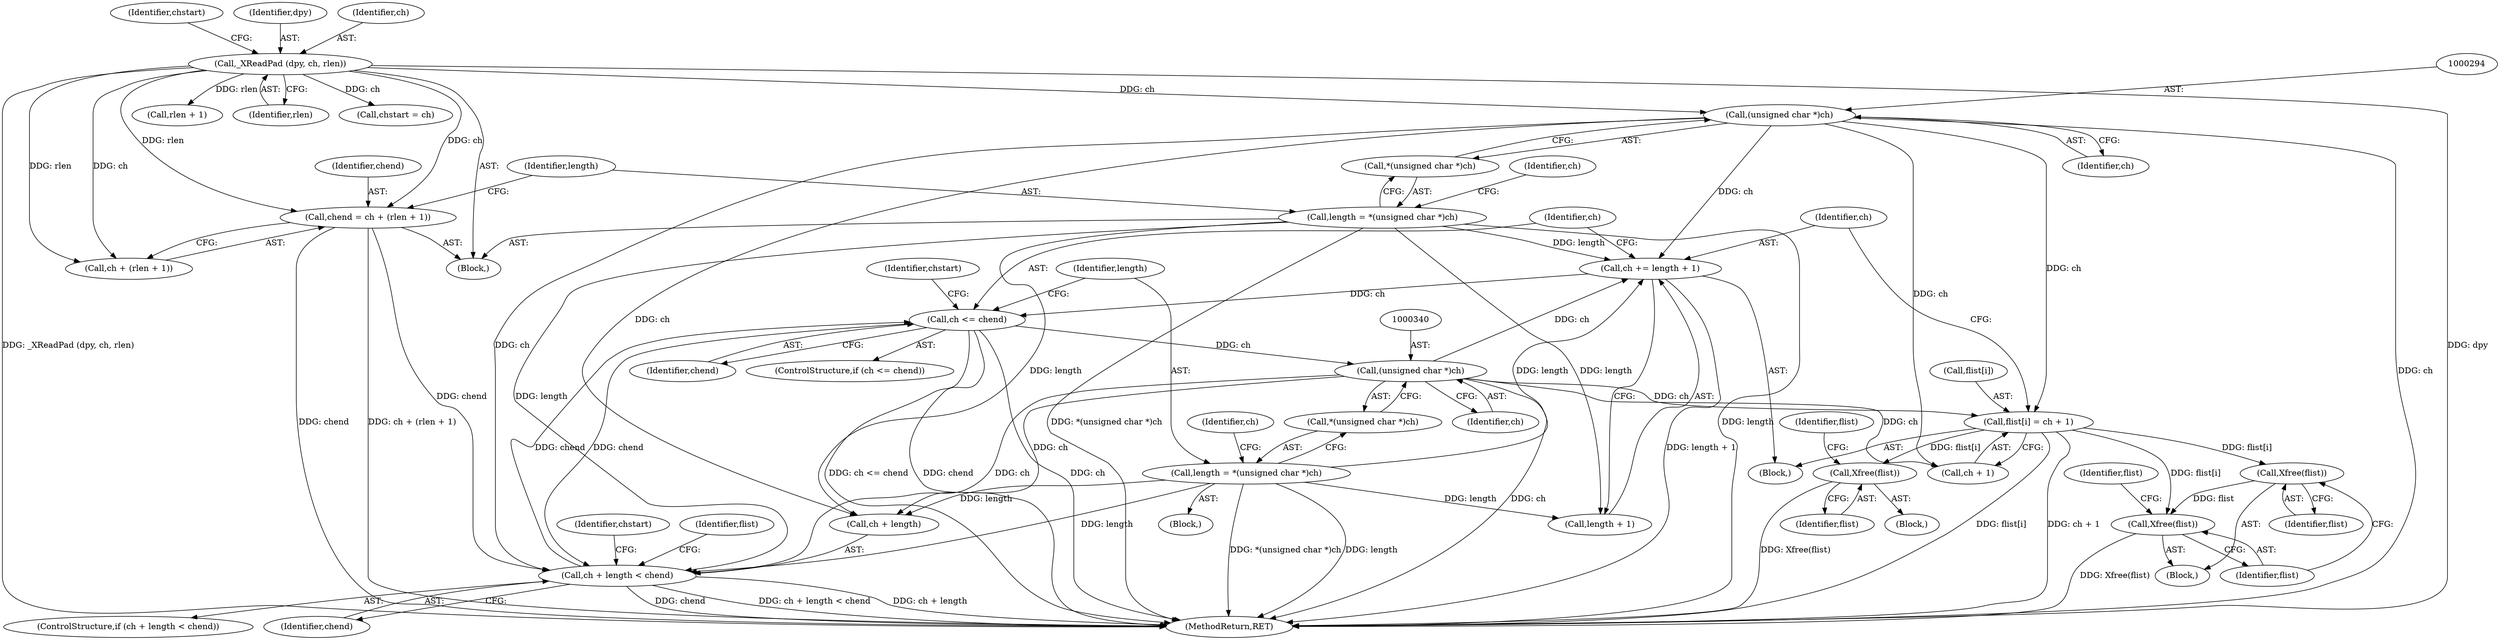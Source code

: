 digraph "1_libx11_b469da1430cdcee06e31c6251b83aede072a1ff0@array" {
"1000319" [label="(Call,flist[i] = ch + 1)"];
"1000293" [label="(Call,(unsigned char *)ch)"];
"1000276" [label="(Call,_XReadPad (dpy, ch, rlen))"];
"1000339" [label="(Call,(unsigned char *)ch)"];
"1000332" [label="(Call,ch <= chend)"];
"1000326" [label="(Call,ch += length + 1)"];
"1000290" [label="(Call,length = *(unsigned char *)ch)"];
"1000336" [label="(Call,length = *(unsigned char *)ch)"];
"1000313" [label="(Call,ch + length < chend)"];
"1000283" [label="(Call,chend = ch + (rlen + 1))"];
"1000352" [label="(Call,Xfree(flist))"];
"1000365" [label="(Call,Xfree(flist))"];
"1000367" [label="(Call,Xfree(flist))"];
"1000344" [label="(Identifier,ch)"];
"1000298" [label="(Identifier,ch)"];
"1000362" [label="(Block,)"];
"1000292" [label="(Call,*(unsigned char *)ch)"];
"1000333" [label="(Identifier,ch)"];
"1000279" [label="(Identifier,rlen)"];
"1000366" [label="(Identifier,flist)"];
"1000338" [label="(Call,*(unsigned char *)ch)"];
"1000355" [label="(Identifier,flist)"];
"1000367" [label="(Call,Xfree(flist))"];
"1000285" [label="(Call,ch + (rlen + 1))"];
"1000312" [label="(ControlStructure,if (ch + length < chend))"];
"1000317" [label="(Identifier,chend)"];
"1000323" [label="(Call,ch + 1)"];
"1000290" [label="(Call,length = *(unsigned char *)ch)"];
"1000283" [label="(Call,chend = ch + (rlen + 1))"];
"1000332" [label="(Call,ch <= chend)"];
"1000368" [label="(Identifier,flist)"];
"1000314" [label="(Call,ch + length)"];
"1000326" [label="(Call,ch += length + 1)"];
"1000376" [label="(MethodReturn,RET)"];
"1000295" [label="(Identifier,ch)"];
"1000281" [label="(Identifier,chstart)"];
"1000365" [label="(Call,Xfree(flist))"];
"1000276" [label="(Call,_XReadPad (dpy, ch, rlen))"];
"1000313" [label="(Call,ch + length < chend)"];
"1000318" [label="(Block,)"];
"1000198" [label="(Block,)"];
"1000287" [label="(Call,rlen + 1)"];
"1000341" [label="(Identifier,ch)"];
"1000320" [label="(Call,flist[i])"];
"1000339" [label="(Call,(unsigned char *)ch)"];
"1000327" [label="(Identifier,ch)"];
"1000293" [label="(Call,(unsigned char *)ch)"];
"1000334" [label="(Identifier,chend)"];
"1000291" [label="(Identifier,length)"];
"1000277" [label="(Identifier,dpy)"];
"1000331" [label="(ControlStructure,if (ch <= chend))"];
"1000328" [label="(Call,length + 1)"];
"1000336" [label="(Call,length = *(unsigned char *)ch)"];
"1000364" [label="(Identifier,chstart)"];
"1000349" [label="(Block,)"];
"1000337" [label="(Identifier,length)"];
"1000353" [label="(Identifier,flist)"];
"1000280" [label="(Call,chstart = ch)"];
"1000352" [label="(Call,Xfree(flist))"];
"1000351" [label="(Identifier,chstart)"];
"1000370" [label="(Identifier,flist)"];
"1000319" [label="(Call,flist[i] = ch + 1)"];
"1000321" [label="(Identifier,flist)"];
"1000284" [label="(Identifier,chend)"];
"1000335" [label="(Block,)"];
"1000278" [label="(Identifier,ch)"];
"1000319" -> "1000318"  [label="AST: "];
"1000319" -> "1000323"  [label="CFG: "];
"1000320" -> "1000319"  [label="AST: "];
"1000323" -> "1000319"  [label="AST: "];
"1000327" -> "1000319"  [label="CFG: "];
"1000319" -> "1000376"  [label="DDG: ch + 1"];
"1000319" -> "1000376"  [label="DDG: flist[i]"];
"1000293" -> "1000319"  [label="DDG: ch"];
"1000339" -> "1000319"  [label="DDG: ch"];
"1000319" -> "1000352"  [label="DDG: flist[i]"];
"1000319" -> "1000365"  [label="DDG: flist[i]"];
"1000319" -> "1000367"  [label="DDG: flist[i]"];
"1000293" -> "1000292"  [label="AST: "];
"1000293" -> "1000295"  [label="CFG: "];
"1000294" -> "1000293"  [label="AST: "];
"1000295" -> "1000293"  [label="AST: "];
"1000292" -> "1000293"  [label="CFG: "];
"1000293" -> "1000376"  [label="DDG: ch"];
"1000276" -> "1000293"  [label="DDG: ch"];
"1000293" -> "1000313"  [label="DDG: ch"];
"1000293" -> "1000314"  [label="DDG: ch"];
"1000293" -> "1000323"  [label="DDG: ch"];
"1000293" -> "1000326"  [label="DDG: ch"];
"1000276" -> "1000198"  [label="AST: "];
"1000276" -> "1000279"  [label="CFG: "];
"1000277" -> "1000276"  [label="AST: "];
"1000278" -> "1000276"  [label="AST: "];
"1000279" -> "1000276"  [label="AST: "];
"1000281" -> "1000276"  [label="CFG: "];
"1000276" -> "1000376"  [label="DDG: _XReadPad (dpy, ch, rlen)"];
"1000276" -> "1000376"  [label="DDG: dpy"];
"1000276" -> "1000280"  [label="DDG: ch"];
"1000276" -> "1000283"  [label="DDG: ch"];
"1000276" -> "1000283"  [label="DDG: rlen"];
"1000276" -> "1000285"  [label="DDG: ch"];
"1000276" -> "1000285"  [label="DDG: rlen"];
"1000276" -> "1000287"  [label="DDG: rlen"];
"1000339" -> "1000338"  [label="AST: "];
"1000339" -> "1000341"  [label="CFG: "];
"1000340" -> "1000339"  [label="AST: "];
"1000341" -> "1000339"  [label="AST: "];
"1000338" -> "1000339"  [label="CFG: "];
"1000339" -> "1000376"  [label="DDG: ch"];
"1000339" -> "1000313"  [label="DDG: ch"];
"1000339" -> "1000314"  [label="DDG: ch"];
"1000339" -> "1000323"  [label="DDG: ch"];
"1000339" -> "1000326"  [label="DDG: ch"];
"1000332" -> "1000339"  [label="DDG: ch"];
"1000332" -> "1000331"  [label="AST: "];
"1000332" -> "1000334"  [label="CFG: "];
"1000333" -> "1000332"  [label="AST: "];
"1000334" -> "1000332"  [label="AST: "];
"1000337" -> "1000332"  [label="CFG: "];
"1000351" -> "1000332"  [label="CFG: "];
"1000332" -> "1000376"  [label="DDG: chend"];
"1000332" -> "1000376"  [label="DDG: ch"];
"1000332" -> "1000376"  [label="DDG: ch <= chend"];
"1000332" -> "1000313"  [label="DDG: chend"];
"1000326" -> "1000332"  [label="DDG: ch"];
"1000313" -> "1000332"  [label="DDG: chend"];
"1000326" -> "1000318"  [label="AST: "];
"1000326" -> "1000328"  [label="CFG: "];
"1000327" -> "1000326"  [label="AST: "];
"1000328" -> "1000326"  [label="AST: "];
"1000333" -> "1000326"  [label="CFG: "];
"1000326" -> "1000376"  [label="DDG: length + 1"];
"1000290" -> "1000326"  [label="DDG: length"];
"1000336" -> "1000326"  [label="DDG: length"];
"1000290" -> "1000198"  [label="AST: "];
"1000290" -> "1000292"  [label="CFG: "];
"1000291" -> "1000290"  [label="AST: "];
"1000292" -> "1000290"  [label="AST: "];
"1000298" -> "1000290"  [label="CFG: "];
"1000290" -> "1000376"  [label="DDG: length"];
"1000290" -> "1000376"  [label="DDG: *(unsigned char *)ch"];
"1000290" -> "1000313"  [label="DDG: length"];
"1000290" -> "1000314"  [label="DDG: length"];
"1000290" -> "1000328"  [label="DDG: length"];
"1000336" -> "1000335"  [label="AST: "];
"1000336" -> "1000338"  [label="CFG: "];
"1000337" -> "1000336"  [label="AST: "];
"1000338" -> "1000336"  [label="AST: "];
"1000344" -> "1000336"  [label="CFG: "];
"1000336" -> "1000376"  [label="DDG: *(unsigned char *)ch"];
"1000336" -> "1000376"  [label="DDG: length"];
"1000336" -> "1000313"  [label="DDG: length"];
"1000336" -> "1000314"  [label="DDG: length"];
"1000336" -> "1000328"  [label="DDG: length"];
"1000313" -> "1000312"  [label="AST: "];
"1000313" -> "1000317"  [label="CFG: "];
"1000314" -> "1000313"  [label="AST: "];
"1000317" -> "1000313"  [label="AST: "];
"1000321" -> "1000313"  [label="CFG: "];
"1000364" -> "1000313"  [label="CFG: "];
"1000313" -> "1000376"  [label="DDG: ch + length < chend"];
"1000313" -> "1000376"  [label="DDG: ch + length"];
"1000313" -> "1000376"  [label="DDG: chend"];
"1000283" -> "1000313"  [label="DDG: chend"];
"1000283" -> "1000198"  [label="AST: "];
"1000283" -> "1000285"  [label="CFG: "];
"1000284" -> "1000283"  [label="AST: "];
"1000285" -> "1000283"  [label="AST: "];
"1000291" -> "1000283"  [label="CFG: "];
"1000283" -> "1000376"  [label="DDG: ch + (rlen + 1)"];
"1000283" -> "1000376"  [label="DDG: chend"];
"1000352" -> "1000349"  [label="AST: "];
"1000352" -> "1000353"  [label="CFG: "];
"1000353" -> "1000352"  [label="AST: "];
"1000355" -> "1000352"  [label="CFG: "];
"1000352" -> "1000376"  [label="DDG: Xfree(flist)"];
"1000365" -> "1000362"  [label="AST: "];
"1000365" -> "1000366"  [label="CFG: "];
"1000366" -> "1000365"  [label="AST: "];
"1000368" -> "1000365"  [label="CFG: "];
"1000365" -> "1000367"  [label="DDG: flist"];
"1000367" -> "1000362"  [label="AST: "];
"1000367" -> "1000368"  [label="CFG: "];
"1000368" -> "1000367"  [label="AST: "];
"1000370" -> "1000367"  [label="CFG: "];
"1000367" -> "1000376"  [label="DDG: Xfree(flist)"];
}

